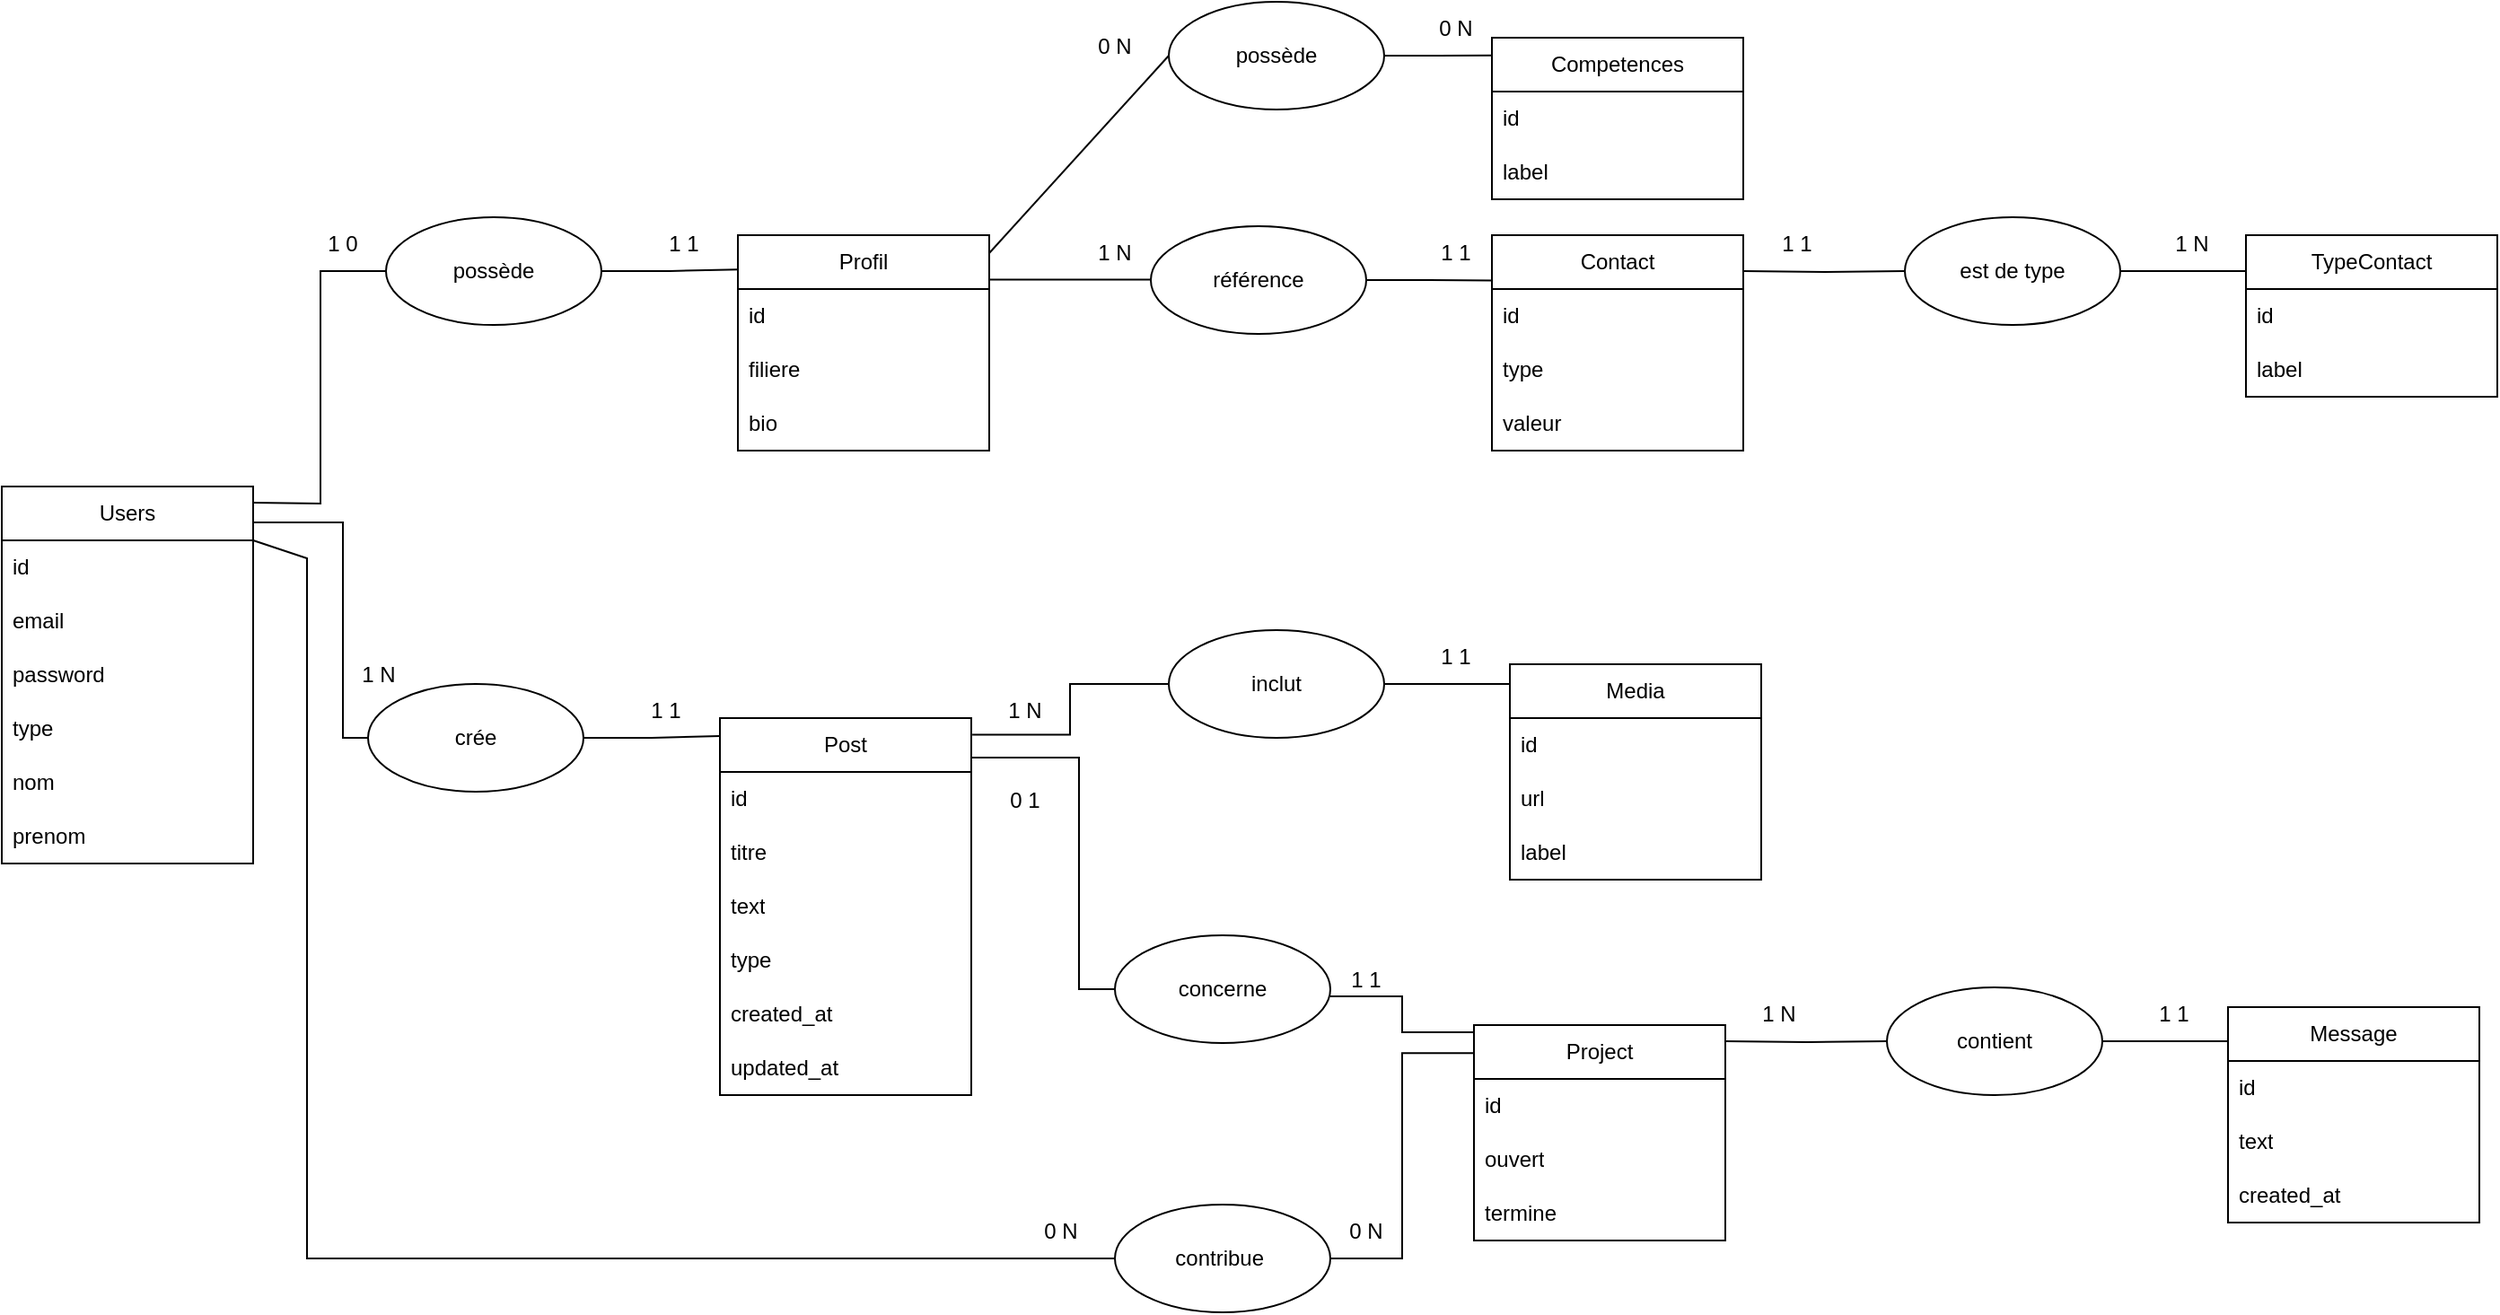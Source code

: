 <mxfile version="24.2.5" type="device">
  <diagram name="Page-1" id="L5-RNMS4AGBVs_ZTyz4S">
    <mxGraphModel dx="2234" dy="820" grid="1" gridSize="10" guides="1" tooltips="1" connect="1" arrows="1" fold="1" page="0" pageScale="1" pageWidth="827" pageHeight="1169" background="#ffffff" math="0" shadow="0">
      <root>
        <mxCell id="0" />
        <mxCell id="1" parent="0" />
        <mxCell id="qpoef69JC8vavvAYhp28-157" value="&lt;span style=&quot;text-wrap: nowrap;&quot;&gt;TypeContact&lt;/span&gt;" style="swimlane;fontStyle=0;childLayout=stackLayout;horizontal=1;startSize=30;horizontalStack=0;resizeParent=1;resizeParentMax=0;resizeLast=0;collapsible=1;marginBottom=0;whiteSpace=wrap;html=1;" parent="1" vertex="1">
          <mxGeometry x="530" y="210" width="140" height="90" as="geometry" />
        </mxCell>
        <mxCell id="qpoef69JC8vavvAYhp28-158" value="id" style="text;strokeColor=none;fillColor=none;align=left;verticalAlign=middle;spacingLeft=4;spacingRight=4;overflow=hidden;points=[[0,0.5],[1,0.5]];portConstraint=eastwest;rotatable=0;whiteSpace=wrap;html=1;" parent="qpoef69JC8vavvAYhp28-157" vertex="1">
          <mxGeometry y="30" width="140" height="30" as="geometry" />
        </mxCell>
        <mxCell id="qpoef69JC8vavvAYhp28-159" value="label" style="text;strokeColor=none;fillColor=none;align=left;verticalAlign=middle;spacingLeft=4;spacingRight=4;overflow=hidden;points=[[0,0.5],[1,0.5]];portConstraint=eastwest;rotatable=0;whiteSpace=wrap;html=1;" parent="qpoef69JC8vavvAYhp28-157" vertex="1">
          <mxGeometry y="60" width="140" height="30" as="geometry" />
        </mxCell>
        <mxCell id="qpoef69JC8vavvAYhp28-161" value="Contact" style="swimlane;fontStyle=0;childLayout=stackLayout;horizontal=1;startSize=30;horizontalStack=0;resizeParent=1;resizeParentMax=0;resizeLast=0;collapsible=1;marginBottom=0;whiteSpace=wrap;html=1;" parent="1" vertex="1">
          <mxGeometry x="110" y="210" width="140" height="120" as="geometry" />
        </mxCell>
        <mxCell id="qpoef69JC8vavvAYhp28-162" value="id" style="text;strokeColor=none;fillColor=none;align=left;verticalAlign=middle;spacingLeft=4;spacingRight=4;overflow=hidden;points=[[0,0.5],[1,0.5]];portConstraint=eastwest;rotatable=0;whiteSpace=wrap;html=1;" parent="qpoef69JC8vavvAYhp28-161" vertex="1">
          <mxGeometry y="30" width="140" height="30" as="geometry" />
        </mxCell>
        <mxCell id="qpoef69JC8vavvAYhp28-163" value="type" style="text;strokeColor=none;fillColor=none;align=left;verticalAlign=middle;spacingLeft=4;spacingRight=4;overflow=hidden;points=[[0,0.5],[1,0.5]];portConstraint=eastwest;rotatable=0;whiteSpace=wrap;html=1;" parent="qpoef69JC8vavvAYhp28-161" vertex="1">
          <mxGeometry y="60" width="140" height="30" as="geometry" />
        </mxCell>
        <mxCell id="qpoef69JC8vavvAYhp28-164" value="valeur" style="text;strokeColor=none;fillColor=none;align=left;verticalAlign=middle;spacingLeft=4;spacingRight=4;overflow=hidden;points=[[0,0.5],[1,0.5]];portConstraint=eastwest;rotatable=0;whiteSpace=wrap;html=1;" parent="qpoef69JC8vavvAYhp28-161" vertex="1">
          <mxGeometry y="90" width="140" height="30" as="geometry" />
        </mxCell>
        <mxCell id="qpoef69JC8vavvAYhp28-165" value="Media" style="swimlane;fontStyle=0;childLayout=stackLayout;horizontal=1;startSize=30;horizontalStack=0;resizeParent=1;resizeParentMax=0;resizeLast=0;collapsible=1;marginBottom=0;whiteSpace=wrap;html=1;" parent="1" vertex="1">
          <mxGeometry x="120" y="449" width="140" height="120" as="geometry" />
        </mxCell>
        <mxCell id="qpoef69JC8vavvAYhp28-166" value="id" style="text;strokeColor=none;fillColor=none;align=left;verticalAlign=middle;spacingLeft=4;spacingRight=4;overflow=hidden;points=[[0,0.5],[1,0.5]];portConstraint=eastwest;rotatable=0;whiteSpace=wrap;html=1;" parent="qpoef69JC8vavvAYhp28-165" vertex="1">
          <mxGeometry y="30" width="140" height="30" as="geometry" />
        </mxCell>
        <mxCell id="qpoef69JC8vavvAYhp28-167" value="url" style="text;strokeColor=none;fillColor=none;align=left;verticalAlign=middle;spacingLeft=4;spacingRight=4;overflow=hidden;points=[[0,0.5],[1,0.5]];portConstraint=eastwest;rotatable=0;whiteSpace=wrap;html=1;" parent="qpoef69JC8vavvAYhp28-165" vertex="1">
          <mxGeometry y="60" width="140" height="30" as="geometry" />
        </mxCell>
        <mxCell id="qpoef69JC8vavvAYhp28-168" value="label" style="text;strokeColor=none;fillColor=none;align=left;verticalAlign=middle;spacingLeft=4;spacingRight=4;overflow=hidden;points=[[0,0.5],[1,0.5]];portConstraint=eastwest;rotatable=0;whiteSpace=wrap;html=1;" parent="qpoef69JC8vavvAYhp28-165" vertex="1">
          <mxGeometry y="90" width="140" height="30" as="geometry" />
        </mxCell>
        <mxCell id="qpoef69JC8vavvAYhp28-170" value="Post" style="swimlane;fontStyle=0;childLayout=stackLayout;horizontal=1;startSize=30;horizontalStack=0;resizeParent=1;resizeParentMax=0;resizeLast=0;collapsible=1;marginBottom=0;whiteSpace=wrap;html=1;" parent="1" vertex="1">
          <mxGeometry x="-320" y="479" width="140" height="210" as="geometry" />
        </mxCell>
        <mxCell id="qpoef69JC8vavvAYhp28-171" value="id" style="text;strokeColor=none;fillColor=none;align=left;verticalAlign=middle;spacingLeft=4;spacingRight=4;overflow=hidden;points=[[0,0.5],[1,0.5]];portConstraint=eastwest;rotatable=0;whiteSpace=wrap;html=1;" parent="qpoef69JC8vavvAYhp28-170" vertex="1">
          <mxGeometry y="30" width="140" height="30" as="geometry" />
        </mxCell>
        <mxCell id="qpoef69JC8vavvAYhp28-172" value="titre" style="text;strokeColor=none;fillColor=none;align=left;verticalAlign=middle;spacingLeft=4;spacingRight=4;overflow=hidden;points=[[0,0.5],[1,0.5]];portConstraint=eastwest;rotatable=0;whiteSpace=wrap;html=1;" parent="qpoef69JC8vavvAYhp28-170" vertex="1">
          <mxGeometry y="60" width="140" height="30" as="geometry" />
        </mxCell>
        <mxCell id="qpoef69JC8vavvAYhp28-184" value="text" style="text;strokeColor=none;fillColor=none;align=left;verticalAlign=middle;spacingLeft=4;spacingRight=4;overflow=hidden;points=[[0,0.5],[1,0.5]];portConstraint=eastwest;rotatable=0;whiteSpace=wrap;html=1;" parent="qpoef69JC8vavvAYhp28-170" vertex="1">
          <mxGeometry y="90" width="140" height="30" as="geometry" />
        </mxCell>
        <mxCell id="qpoef69JC8vavvAYhp28-183" value="type" style="text;strokeColor=none;fillColor=none;align=left;verticalAlign=middle;spacingLeft=4;spacingRight=4;overflow=hidden;points=[[0,0.5],[1,0.5]];portConstraint=eastwest;rotatable=0;whiteSpace=wrap;html=1;" parent="qpoef69JC8vavvAYhp28-170" vertex="1">
          <mxGeometry y="120" width="140" height="30" as="geometry" />
        </mxCell>
        <mxCell id="qpoef69JC8vavvAYhp28-182" value="created_at" style="text;strokeColor=none;fillColor=none;align=left;verticalAlign=middle;spacingLeft=4;spacingRight=4;overflow=hidden;points=[[0,0.5],[1,0.5]];portConstraint=eastwest;rotatable=0;whiteSpace=wrap;html=1;" parent="qpoef69JC8vavvAYhp28-170" vertex="1">
          <mxGeometry y="150" width="140" height="30" as="geometry" />
        </mxCell>
        <mxCell id="qpoef69JC8vavvAYhp28-181" value="updated_at" style="text;strokeColor=none;fillColor=none;align=left;verticalAlign=middle;spacingLeft=4;spacingRight=4;overflow=hidden;points=[[0,0.5],[1,0.5]];portConstraint=eastwest;rotatable=0;whiteSpace=wrap;html=1;" parent="qpoef69JC8vavvAYhp28-170" vertex="1">
          <mxGeometry y="180" width="140" height="30" as="geometry" />
        </mxCell>
        <mxCell id="qpoef69JC8vavvAYhp28-187" value="Competences" style="swimlane;fontStyle=0;childLayout=stackLayout;horizontal=1;startSize=30;horizontalStack=0;resizeParent=1;resizeParentMax=0;resizeLast=0;collapsible=1;marginBottom=0;whiteSpace=wrap;html=1;" parent="1" vertex="1">
          <mxGeometry x="110" y="100" width="140" height="90" as="geometry" />
        </mxCell>
        <mxCell id="qpoef69JC8vavvAYhp28-188" value="id" style="text;strokeColor=none;fillColor=none;align=left;verticalAlign=middle;spacingLeft=4;spacingRight=4;overflow=hidden;points=[[0,0.5],[1,0.5]];portConstraint=eastwest;rotatable=0;whiteSpace=wrap;html=1;" parent="qpoef69JC8vavvAYhp28-187" vertex="1">
          <mxGeometry y="30" width="140" height="30" as="geometry" />
        </mxCell>
        <mxCell id="qpoef69JC8vavvAYhp28-189" value="label" style="text;strokeColor=none;fillColor=none;align=left;verticalAlign=middle;spacingLeft=4;spacingRight=4;overflow=hidden;points=[[0,0.5],[1,0.5]];portConstraint=eastwest;rotatable=0;whiteSpace=wrap;html=1;" parent="qpoef69JC8vavvAYhp28-187" vertex="1">
          <mxGeometry y="60" width="140" height="30" as="geometry" />
        </mxCell>
        <mxCell id="qpoef69JC8vavvAYhp28-191" value="Profil" style="swimlane;fontStyle=0;childLayout=stackLayout;horizontal=1;startSize=30;horizontalStack=0;resizeParent=1;resizeParentMax=0;resizeLast=0;collapsible=1;marginBottom=0;whiteSpace=wrap;html=1;" parent="1" vertex="1">
          <mxGeometry x="-310" y="210" width="140" height="120" as="geometry" />
        </mxCell>
        <mxCell id="qpoef69JC8vavvAYhp28-192" value="id" style="text;strokeColor=none;fillColor=none;align=left;verticalAlign=middle;spacingLeft=4;spacingRight=4;overflow=hidden;points=[[0,0.5],[1,0.5]];portConstraint=eastwest;rotatable=0;whiteSpace=wrap;html=1;" parent="qpoef69JC8vavvAYhp28-191" vertex="1">
          <mxGeometry y="30" width="140" height="30" as="geometry" />
        </mxCell>
        <mxCell id="qpoef69JC8vavvAYhp28-193" value="filiere" style="text;strokeColor=none;fillColor=none;align=left;verticalAlign=middle;spacingLeft=4;spacingRight=4;overflow=hidden;points=[[0,0.5],[1,0.5]];portConstraint=eastwest;rotatable=0;whiteSpace=wrap;html=1;" parent="qpoef69JC8vavvAYhp28-191" vertex="1">
          <mxGeometry y="60" width="140" height="30" as="geometry" />
        </mxCell>
        <mxCell id="qpoef69JC8vavvAYhp28-194" value="bio" style="text;strokeColor=none;fillColor=none;align=left;verticalAlign=middle;spacingLeft=4;spacingRight=4;overflow=hidden;points=[[0,0.5],[1,0.5]];portConstraint=eastwest;rotatable=0;whiteSpace=wrap;html=1;" parent="qpoef69JC8vavvAYhp28-191" vertex="1">
          <mxGeometry y="90" width="140" height="30" as="geometry" />
        </mxCell>
        <mxCell id="qpoef69JC8vavvAYhp28-195" value="Message" style="swimlane;fontStyle=0;childLayout=stackLayout;horizontal=1;startSize=30;horizontalStack=0;resizeParent=1;resizeParentMax=0;resizeLast=0;collapsible=1;marginBottom=0;whiteSpace=wrap;html=1;" parent="1" vertex="1">
          <mxGeometry x="520" y="640" width="140" height="120" as="geometry" />
        </mxCell>
        <mxCell id="qpoef69JC8vavvAYhp28-196" value="id" style="text;strokeColor=none;fillColor=none;align=left;verticalAlign=middle;spacingLeft=4;spacingRight=4;overflow=hidden;points=[[0,0.5],[1,0.5]];portConstraint=eastwest;rotatable=0;whiteSpace=wrap;html=1;" parent="qpoef69JC8vavvAYhp28-195" vertex="1">
          <mxGeometry y="30" width="140" height="30" as="geometry" />
        </mxCell>
        <mxCell id="qpoef69JC8vavvAYhp28-199" value="text" style="text;strokeColor=none;fillColor=none;align=left;verticalAlign=middle;spacingLeft=4;spacingRight=4;overflow=hidden;points=[[0,0.5],[1,0.5]];portConstraint=eastwest;rotatable=0;whiteSpace=wrap;html=1;" parent="qpoef69JC8vavvAYhp28-195" vertex="1">
          <mxGeometry y="60" width="140" height="30" as="geometry" />
        </mxCell>
        <mxCell id="qpoef69JC8vavvAYhp28-197" value="created_at" style="text;strokeColor=none;fillColor=none;align=left;verticalAlign=middle;spacingLeft=4;spacingRight=4;overflow=hidden;points=[[0,0.5],[1,0.5]];portConstraint=eastwest;rotatable=0;whiteSpace=wrap;html=1;" parent="qpoef69JC8vavvAYhp28-195" vertex="1">
          <mxGeometry y="90" width="140" height="30" as="geometry" />
        </mxCell>
        <mxCell id="qpoef69JC8vavvAYhp28-200" value="Project" style="swimlane;fontStyle=0;childLayout=stackLayout;horizontal=1;startSize=30;horizontalStack=0;resizeParent=1;resizeParentMax=0;resizeLast=0;collapsible=1;marginBottom=0;whiteSpace=wrap;html=1;" parent="1" vertex="1">
          <mxGeometry x="100" y="650" width="140" height="120" as="geometry" />
        </mxCell>
        <mxCell id="qpoef69JC8vavvAYhp28-201" value="id" style="text;strokeColor=none;fillColor=none;align=left;verticalAlign=middle;spacingLeft=4;spacingRight=4;overflow=hidden;points=[[0,0.5],[1,0.5]];portConstraint=eastwest;rotatable=0;whiteSpace=wrap;html=1;" parent="qpoef69JC8vavvAYhp28-200" vertex="1">
          <mxGeometry y="30" width="140" height="30" as="geometry" />
        </mxCell>
        <mxCell id="qpoef69JC8vavvAYhp28-202" value="ouvert" style="text;strokeColor=none;fillColor=none;align=left;verticalAlign=middle;spacingLeft=4;spacingRight=4;overflow=hidden;points=[[0,0.5],[1,0.5]];portConstraint=eastwest;rotatable=0;whiteSpace=wrap;html=1;" parent="qpoef69JC8vavvAYhp28-200" vertex="1">
          <mxGeometry y="60" width="140" height="30" as="geometry" />
        </mxCell>
        <mxCell id="qpoef69JC8vavvAYhp28-203" value="termine" style="text;strokeColor=none;fillColor=none;align=left;verticalAlign=middle;spacingLeft=4;spacingRight=4;overflow=hidden;points=[[0,0.5],[1,0.5]];portConstraint=eastwest;rotatable=0;whiteSpace=wrap;html=1;" parent="qpoef69JC8vavvAYhp28-200" vertex="1">
          <mxGeometry y="90" width="140" height="30" as="geometry" />
        </mxCell>
        <mxCell id="qpoef69JC8vavvAYhp28-205" value="Users" style="swimlane;fontStyle=0;childLayout=stackLayout;horizontal=1;startSize=30;horizontalStack=0;resizeParent=1;resizeParentMax=0;resizeLast=0;collapsible=1;marginBottom=0;whiteSpace=wrap;html=1;" parent="1" vertex="1">
          <mxGeometry x="-720" y="350" width="140" height="210" as="geometry" />
        </mxCell>
        <mxCell id="qpoef69JC8vavvAYhp28-206" value="id" style="text;strokeColor=none;fillColor=none;align=left;verticalAlign=middle;spacingLeft=4;spacingRight=4;overflow=hidden;points=[[0,0.5],[1,0.5]];portConstraint=eastwest;rotatable=0;whiteSpace=wrap;html=1;" parent="qpoef69JC8vavvAYhp28-205" vertex="1">
          <mxGeometry y="30" width="140" height="30" as="geometry" />
        </mxCell>
        <mxCell id="qpoef69JC8vavvAYhp28-207" value="email" style="text;strokeColor=none;fillColor=none;align=left;verticalAlign=middle;spacingLeft=4;spacingRight=4;overflow=hidden;points=[[0,0.5],[1,0.5]];portConstraint=eastwest;rotatable=0;whiteSpace=wrap;html=1;" parent="qpoef69JC8vavvAYhp28-205" vertex="1">
          <mxGeometry y="60" width="140" height="30" as="geometry" />
        </mxCell>
        <mxCell id="qpoef69JC8vavvAYhp28-208" value="password" style="text;strokeColor=none;fillColor=none;align=left;verticalAlign=middle;spacingLeft=4;spacingRight=4;overflow=hidden;points=[[0,0.5],[1,0.5]];portConstraint=eastwest;rotatable=0;whiteSpace=wrap;html=1;" parent="qpoef69JC8vavvAYhp28-205" vertex="1">
          <mxGeometry y="90" width="140" height="30" as="geometry" />
        </mxCell>
        <mxCell id="qpoef69JC8vavvAYhp28-211" value="type" style="text;strokeColor=none;fillColor=none;align=left;verticalAlign=middle;spacingLeft=4;spacingRight=4;overflow=hidden;points=[[0,0.5],[1,0.5]];portConstraint=eastwest;rotatable=0;whiteSpace=wrap;html=1;" parent="qpoef69JC8vavvAYhp28-205" vertex="1">
          <mxGeometry y="120" width="140" height="30" as="geometry" />
        </mxCell>
        <mxCell id="qpoef69JC8vavvAYhp28-210" value="nom" style="text;strokeColor=none;fillColor=none;align=left;verticalAlign=middle;spacingLeft=4;spacingRight=4;overflow=hidden;points=[[0,0.5],[1,0.5]];portConstraint=eastwest;rotatable=0;whiteSpace=wrap;html=1;" parent="qpoef69JC8vavvAYhp28-205" vertex="1">
          <mxGeometry y="150" width="140" height="30" as="geometry" />
        </mxCell>
        <mxCell id="qpoef69JC8vavvAYhp28-209" value="prenom" style="text;strokeColor=none;fillColor=none;align=left;verticalAlign=middle;spacingLeft=4;spacingRight=4;overflow=hidden;points=[[0,0.5],[1,0.5]];portConstraint=eastwest;rotatable=0;whiteSpace=wrap;html=1;" parent="qpoef69JC8vavvAYhp28-205" vertex="1">
          <mxGeometry y="180" width="140" height="30" as="geometry" />
        </mxCell>
        <mxCell id="qpoef69JC8vavvAYhp28-224" value="possède" style="ellipse;whiteSpace=wrap;html=1;" parent="1" vertex="1">
          <mxGeometry x="-506" y="200" width="120" height="60" as="geometry" />
        </mxCell>
        <mxCell id="qpoef69JC8vavvAYhp28-230" style="edgeStyle=orthogonalEdgeStyle;rounded=0;orthogonalLoop=1;jettySize=auto;html=1;entryX=0;entryY=0.5;entryDx=0;entryDy=0;endArrow=none;endFill=0;" parent="1" target="qpoef69JC8vavvAYhp28-224" edge="1">
          <mxGeometry relative="1" as="geometry">
            <mxPoint x="-580" y="359" as="sourcePoint" />
            <mxPoint x="-469" y="275" as="targetPoint" />
          </mxGeometry>
        </mxCell>
        <mxCell id="qpoef69JC8vavvAYhp28-231" style="edgeStyle=orthogonalEdgeStyle;rounded=0;orthogonalLoop=1;jettySize=auto;html=1;exitX=1;exitY=0.5;exitDx=0;exitDy=0;entryX=0.003;entryY=0.159;entryDx=0;entryDy=0;entryPerimeter=0;endArrow=none;endFill=0;" parent="1" source="qpoef69JC8vavvAYhp28-224" target="qpoef69JC8vavvAYhp28-191" edge="1">
          <mxGeometry relative="1" as="geometry" />
        </mxCell>
        <mxCell id="qpoef69JC8vavvAYhp28-232" value="1 0" style="text;html=1;align=center;verticalAlign=middle;whiteSpace=wrap;rounded=0;" parent="1" vertex="1">
          <mxGeometry x="-560" y="200" width="60" height="30" as="geometry" />
        </mxCell>
        <mxCell id="qpoef69JC8vavvAYhp28-233" value="1 1" style="text;html=1;align=center;verticalAlign=middle;whiteSpace=wrap;rounded=0;" parent="1" vertex="1">
          <mxGeometry x="-370" y="200" width="60" height="30" as="geometry" />
        </mxCell>
        <mxCell id="qpoef69JC8vavvAYhp28-234" value="possède" style="ellipse;whiteSpace=wrap;html=1;" parent="1" vertex="1">
          <mxGeometry x="-70" y="80" width="120" height="60" as="geometry" />
        </mxCell>
        <mxCell id="qpoef69JC8vavvAYhp28-237" value="0 N" style="text;html=1;align=center;verticalAlign=middle;whiteSpace=wrap;rounded=0;" parent="1" vertex="1">
          <mxGeometry x="-130" y="90" width="60" height="30" as="geometry" />
        </mxCell>
        <mxCell id="qpoef69JC8vavvAYhp28-238" value="0 N" style="text;html=1;align=center;verticalAlign=middle;whiteSpace=wrap;rounded=0;" parent="1" vertex="1">
          <mxGeometry x="60" y="80" width="60" height="30" as="geometry" />
        </mxCell>
        <mxCell id="qpoef69JC8vavvAYhp28-241" style="edgeStyle=orthogonalEdgeStyle;rounded=0;orthogonalLoop=1;jettySize=auto;html=1;entryX=-0.003;entryY=0.11;entryDx=0;entryDy=0;entryPerimeter=0;endArrow=none;endFill=0;" parent="1" source="qpoef69JC8vavvAYhp28-234" target="qpoef69JC8vavvAYhp28-187" edge="1">
          <mxGeometry relative="1" as="geometry" />
        </mxCell>
        <mxCell id="qpoef69JC8vavvAYhp28-242" value="crée" style="ellipse;whiteSpace=wrap;html=1;" parent="1" vertex="1">
          <mxGeometry x="-516" y="460" width="120" height="60" as="geometry" />
        </mxCell>
        <mxCell id="qpoef69JC8vavvAYhp28-243" style="edgeStyle=orthogonalEdgeStyle;rounded=0;orthogonalLoop=1;jettySize=auto;html=1;entryX=0;entryY=0.5;entryDx=0;entryDy=0;endArrow=none;endFill=0;" parent="1" target="qpoef69JC8vavvAYhp28-242" edge="1">
          <mxGeometry relative="1" as="geometry">
            <mxPoint x="-580" y="490" as="sourcePoint" />
            <mxPoint x="-479" y="535" as="targetPoint" />
            <Array as="points">
              <mxPoint x="-580" y="370" />
              <mxPoint x="-530" y="370" />
              <mxPoint x="-530" y="490" />
            </Array>
          </mxGeometry>
        </mxCell>
        <mxCell id="qpoef69JC8vavvAYhp28-244" style="edgeStyle=orthogonalEdgeStyle;rounded=0;orthogonalLoop=1;jettySize=auto;html=1;exitX=1;exitY=0.5;exitDx=0;exitDy=0;entryX=0.003;entryY=0.159;entryDx=0;entryDy=0;entryPerimeter=0;endArrow=none;endFill=0;" parent="1" source="qpoef69JC8vavvAYhp28-242" edge="1">
          <mxGeometry relative="1" as="geometry">
            <mxPoint x="-320" y="489" as="targetPoint" />
          </mxGeometry>
        </mxCell>
        <mxCell id="qpoef69JC8vavvAYhp28-245" value="1 N" style="text;html=1;align=center;verticalAlign=middle;whiteSpace=wrap;rounded=0;" parent="1" vertex="1">
          <mxGeometry x="-540" y="440" width="60" height="30" as="geometry" />
        </mxCell>
        <mxCell id="qpoef69JC8vavvAYhp28-246" value="1 1" style="text;html=1;align=center;verticalAlign=middle;whiteSpace=wrap;rounded=0;" parent="1" vertex="1">
          <mxGeometry x="-380" y="460" width="60" height="30" as="geometry" />
        </mxCell>
        <mxCell id="qpoef69JC8vavvAYhp28-247" value="inclut" style="ellipse;whiteSpace=wrap;html=1;" parent="1" vertex="1">
          <mxGeometry x="-70" y="430" width="120" height="60" as="geometry" />
        </mxCell>
        <mxCell id="qpoef69JC8vavvAYhp28-248" style="edgeStyle=orthogonalEdgeStyle;rounded=0;orthogonalLoop=1;jettySize=auto;html=1;entryX=0;entryY=0.5;entryDx=0;entryDy=0;endArrow=none;endFill=0;exitX=1.004;exitY=0.044;exitDx=0;exitDy=0;exitPerimeter=0;" parent="1" source="qpoef69JC8vavvAYhp28-170" target="qpoef69JC8vavvAYhp28-247" edge="1">
          <mxGeometry relative="1" as="geometry">
            <mxPoint x="-160" y="460" as="sourcePoint" />
            <mxPoint x="-59" y="505" as="targetPoint" />
          </mxGeometry>
        </mxCell>
        <mxCell id="qpoef69JC8vavvAYhp28-249" value="1 N" style="text;html=1;align=center;verticalAlign=middle;whiteSpace=wrap;rounded=0;" parent="1" vertex="1">
          <mxGeometry x="-180" y="460" width="60" height="30" as="geometry" />
        </mxCell>
        <mxCell id="qpoef69JC8vavvAYhp28-250" value="1 1" style="text;html=1;align=center;verticalAlign=middle;whiteSpace=wrap;rounded=0;" parent="1" vertex="1">
          <mxGeometry x="60" y="430" width="60" height="30" as="geometry" />
        </mxCell>
        <mxCell id="qpoef69JC8vavvAYhp28-251" style="edgeStyle=orthogonalEdgeStyle;rounded=0;orthogonalLoop=1;jettySize=auto;html=1;entryX=-0.003;entryY=0.11;entryDx=0;entryDy=0;entryPerimeter=0;endArrow=none;endFill=0;" parent="1" source="qpoef69JC8vavvAYhp28-247" edge="1">
          <mxGeometry relative="1" as="geometry">
            <mxPoint x="120" y="460" as="targetPoint" />
          </mxGeometry>
        </mxCell>
        <mxCell id="qpoef69JC8vavvAYhp28-252" value="concerne" style="ellipse;whiteSpace=wrap;html=1;" parent="1" vertex="1">
          <mxGeometry x="-100" y="600" width="120" height="60" as="geometry" />
        </mxCell>
        <mxCell id="qpoef69JC8vavvAYhp28-253" style="edgeStyle=orthogonalEdgeStyle;rounded=0;orthogonalLoop=1;jettySize=auto;html=1;entryX=0;entryY=0;entryDx=0;entryDy=0;endArrow=none;endFill=0;" parent="1" edge="1">
          <mxGeometry relative="1" as="geometry">
            <mxPoint x="20.0" y="634.003" as="sourcePoint" />
            <mxPoint x="100" y="654" as="targetPoint" />
            <Array as="points">
              <mxPoint x="60" y="634" />
              <mxPoint x="60" y="654" />
            </Array>
          </mxGeometry>
        </mxCell>
        <mxCell id="qpoef69JC8vavvAYhp28-255" style="edgeStyle=orthogonalEdgeStyle;rounded=0;orthogonalLoop=1;jettySize=auto;html=1;entryX=0;entryY=0.5;entryDx=0;entryDy=0;endArrow=none;endFill=0;" parent="1" target="qpoef69JC8vavvAYhp28-252" edge="1">
          <mxGeometry relative="1" as="geometry">
            <mxPoint x="-180" y="500" as="sourcePoint" />
            <mxPoint x="-90" y="500" as="targetPoint" />
            <Array as="points">
              <mxPoint x="-180" y="501" />
              <mxPoint x="-120" y="501" />
              <mxPoint x="-120" y="630" />
            </Array>
          </mxGeometry>
        </mxCell>
        <mxCell id="qpoef69JC8vavvAYhp28-257" value="1 1" style="text;html=1;align=center;verticalAlign=middle;whiteSpace=wrap;rounded=0;" parent="1" vertex="1">
          <mxGeometry x="10" y="610" width="60" height="30" as="geometry" />
        </mxCell>
        <mxCell id="qpoef69JC8vavvAYhp28-259" value="contribue&amp;nbsp;" style="ellipse;whiteSpace=wrap;html=1;" parent="1" vertex="1">
          <mxGeometry x="-100" y="750" width="120" height="60" as="geometry" />
        </mxCell>
        <mxCell id="qpoef69JC8vavvAYhp28-260" style="edgeStyle=orthogonalEdgeStyle;rounded=0;orthogonalLoop=1;jettySize=auto;html=1;entryX=0;entryY=0.13;entryDx=0;entryDy=0;entryPerimeter=0;endArrow=none;endFill=0;" parent="1" source="qpoef69JC8vavvAYhp28-259" target="qpoef69JC8vavvAYhp28-200" edge="1">
          <mxGeometry relative="1" as="geometry" />
        </mxCell>
        <mxCell id="qpoef69JC8vavvAYhp28-262" value="" style="endArrow=none;html=1;rounded=0;entryX=0;entryY=0.5;entryDx=0;entryDy=0;" parent="1" target="qpoef69JC8vavvAYhp28-259" edge="1">
          <mxGeometry width="50" height="50" relative="1" as="geometry">
            <mxPoint x="-580" y="380" as="sourcePoint" />
            <mxPoint x="-550" y="1170" as="targetPoint" />
            <Array as="points">
              <mxPoint x="-550" y="390" />
              <mxPoint x="-550" y="780" />
            </Array>
          </mxGeometry>
        </mxCell>
        <mxCell id="qpoef69JC8vavvAYhp28-263" value="0 N" style="text;html=1;align=center;verticalAlign=middle;whiteSpace=wrap;rounded=0;" parent="1" vertex="1">
          <mxGeometry x="-160" y="750" width="60" height="30" as="geometry" />
        </mxCell>
        <mxCell id="qpoef69JC8vavvAYhp28-264" value="0 N" style="text;html=1;align=center;verticalAlign=middle;whiteSpace=wrap;rounded=0;" parent="1" vertex="1">
          <mxGeometry x="10" y="750" width="60" height="30" as="geometry" />
        </mxCell>
        <mxCell id="qpoef69JC8vavvAYhp28-265" value="contient" style="ellipse;whiteSpace=wrap;html=1;" parent="1" vertex="1">
          <mxGeometry x="330" y="629" width="120" height="60" as="geometry" />
        </mxCell>
        <mxCell id="qpoef69JC8vavvAYhp28-266" style="edgeStyle=orthogonalEdgeStyle;rounded=0;orthogonalLoop=1;jettySize=auto;html=1;entryX=0;entryY=0.5;entryDx=0;entryDy=0;endArrow=none;endFill=0;" parent="1" target="qpoef69JC8vavvAYhp28-265" edge="1">
          <mxGeometry relative="1" as="geometry">
            <mxPoint x="240" y="659" as="sourcePoint" />
            <mxPoint x="341" y="704" as="targetPoint" />
          </mxGeometry>
        </mxCell>
        <mxCell id="qpoef69JC8vavvAYhp28-267" value="1 N" style="text;html=1;align=center;verticalAlign=middle;whiteSpace=wrap;rounded=0;" parent="1" vertex="1">
          <mxGeometry x="240" y="629" width="60" height="30" as="geometry" />
        </mxCell>
        <mxCell id="qpoef69JC8vavvAYhp28-268" value="1 1" style="text;html=1;align=center;verticalAlign=middle;whiteSpace=wrap;rounded=0;" parent="1" vertex="1">
          <mxGeometry x="460" y="629" width="60" height="30" as="geometry" />
        </mxCell>
        <mxCell id="qpoef69JC8vavvAYhp28-269" style="edgeStyle=orthogonalEdgeStyle;rounded=0;orthogonalLoop=1;jettySize=auto;html=1;entryX=-0.003;entryY=0.11;entryDx=0;entryDy=0;entryPerimeter=0;endArrow=none;endFill=0;" parent="1" source="qpoef69JC8vavvAYhp28-265" edge="1">
          <mxGeometry relative="1" as="geometry">
            <mxPoint x="520" y="659" as="targetPoint" />
          </mxGeometry>
        </mxCell>
        <mxCell id="qpoef69JC8vavvAYhp28-275" value="référence" style="ellipse;whiteSpace=wrap;html=1;" parent="1" vertex="1">
          <mxGeometry x="-80" y="205" width="120" height="60" as="geometry" />
        </mxCell>
        <mxCell id="qpoef69JC8vavvAYhp28-276" style="edgeStyle=orthogonalEdgeStyle;rounded=0;orthogonalLoop=1;jettySize=auto;html=1;entryX=0;entryY=0.5;entryDx=0;entryDy=0;endArrow=none;endFill=0;" parent="1" edge="1">
          <mxGeometry relative="1" as="geometry">
            <mxPoint x="-170" y="234.69" as="sourcePoint" />
            <mxPoint x="-80" y="234.69" as="targetPoint" />
          </mxGeometry>
        </mxCell>
        <mxCell id="qpoef69JC8vavvAYhp28-277" value="1 N" style="text;html=1;align=center;verticalAlign=middle;whiteSpace=wrap;rounded=0;" parent="1" vertex="1">
          <mxGeometry x="-130" y="205" width="60" height="30" as="geometry" />
        </mxCell>
        <mxCell id="qpoef69JC8vavvAYhp28-278" value="1 1" style="text;html=1;align=center;verticalAlign=middle;whiteSpace=wrap;rounded=0;" parent="1" vertex="1">
          <mxGeometry x="60" y="205" width="60" height="30" as="geometry" />
        </mxCell>
        <mxCell id="qpoef69JC8vavvAYhp28-280" value="" style="endArrow=none;html=1;rounded=0;entryX=0;entryY=0.5;entryDx=0;entryDy=0;" parent="1" target="qpoef69JC8vavvAYhp28-234" edge="1">
          <mxGeometry width="50" height="50" relative="1" as="geometry">
            <mxPoint x="-170" y="220" as="sourcePoint" />
            <mxPoint x="-120" y="170" as="targetPoint" />
          </mxGeometry>
        </mxCell>
        <mxCell id="qpoef69JC8vavvAYhp28-281" style="edgeStyle=orthogonalEdgeStyle;rounded=0;orthogonalLoop=1;jettySize=auto;html=1;entryX=0.004;entryY=0.21;entryDx=0;entryDy=0;entryPerimeter=0;endArrow=none;endFill=0;" parent="1" source="qpoef69JC8vavvAYhp28-275" target="qpoef69JC8vavvAYhp28-161" edge="1">
          <mxGeometry relative="1" as="geometry" />
        </mxCell>
        <mxCell id="qpoef69JC8vavvAYhp28-282" value="0 1" style="text;html=1;align=center;verticalAlign=middle;whiteSpace=wrap;rounded=0;" parent="1" vertex="1">
          <mxGeometry x="-180" y="510" width="60" height="30" as="geometry" />
        </mxCell>
        <mxCell id="qpoef69JC8vavvAYhp28-283" value="est de type" style="ellipse;whiteSpace=wrap;html=1;" parent="1" vertex="1">
          <mxGeometry x="340" y="200" width="120" height="60" as="geometry" />
        </mxCell>
        <mxCell id="qpoef69JC8vavvAYhp28-284" style="edgeStyle=orthogonalEdgeStyle;rounded=0;orthogonalLoop=1;jettySize=auto;html=1;entryX=0;entryY=0.5;entryDx=0;entryDy=0;endArrow=none;endFill=0;" parent="1" target="qpoef69JC8vavvAYhp28-283" edge="1">
          <mxGeometry relative="1" as="geometry">
            <mxPoint x="250" y="230" as="sourcePoint" />
            <mxPoint x="351" y="275" as="targetPoint" />
          </mxGeometry>
        </mxCell>
        <mxCell id="qpoef69JC8vavvAYhp28-285" value="1 1" style="text;html=1;align=center;verticalAlign=middle;whiteSpace=wrap;rounded=0;" parent="1" vertex="1">
          <mxGeometry x="250" y="200" width="60" height="30" as="geometry" />
        </mxCell>
        <mxCell id="qpoef69JC8vavvAYhp28-286" value="1 N" style="text;html=1;align=center;verticalAlign=middle;whiteSpace=wrap;rounded=0;" parent="1" vertex="1">
          <mxGeometry x="470" y="200" width="60" height="30" as="geometry" />
        </mxCell>
        <mxCell id="qpoef69JC8vavvAYhp28-287" style="edgeStyle=orthogonalEdgeStyle;rounded=0;orthogonalLoop=1;jettySize=auto;html=1;entryX=-0.003;entryY=0.11;entryDx=0;entryDy=0;entryPerimeter=0;endArrow=none;endFill=0;" parent="1" source="qpoef69JC8vavvAYhp28-283" edge="1">
          <mxGeometry relative="1" as="geometry">
            <mxPoint x="530" y="230" as="targetPoint" />
          </mxGeometry>
        </mxCell>
      </root>
    </mxGraphModel>
  </diagram>
</mxfile>
